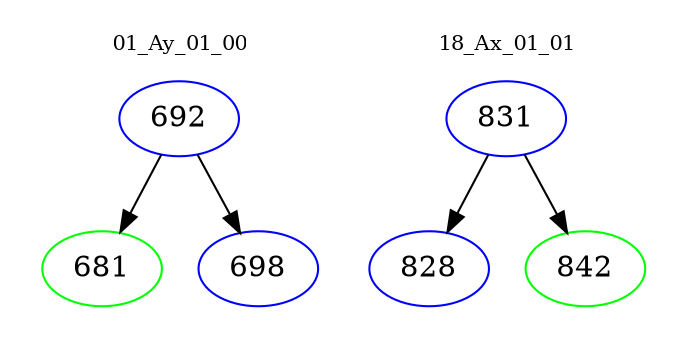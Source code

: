 digraph{
subgraph cluster_0 {
color = white
label = "01_Ay_01_00";
fontsize=10;
T0_692 [label="692", color="blue"]
T0_692 -> T0_681 [color="black"]
T0_681 [label="681", color="green"]
T0_692 -> T0_698 [color="black"]
T0_698 [label="698", color="blue"]
}
subgraph cluster_1 {
color = white
label = "18_Ax_01_01";
fontsize=10;
T1_831 [label="831", color="blue"]
T1_831 -> T1_828 [color="black"]
T1_828 [label="828", color="blue"]
T1_831 -> T1_842 [color="black"]
T1_842 [label="842", color="green"]
}
}
